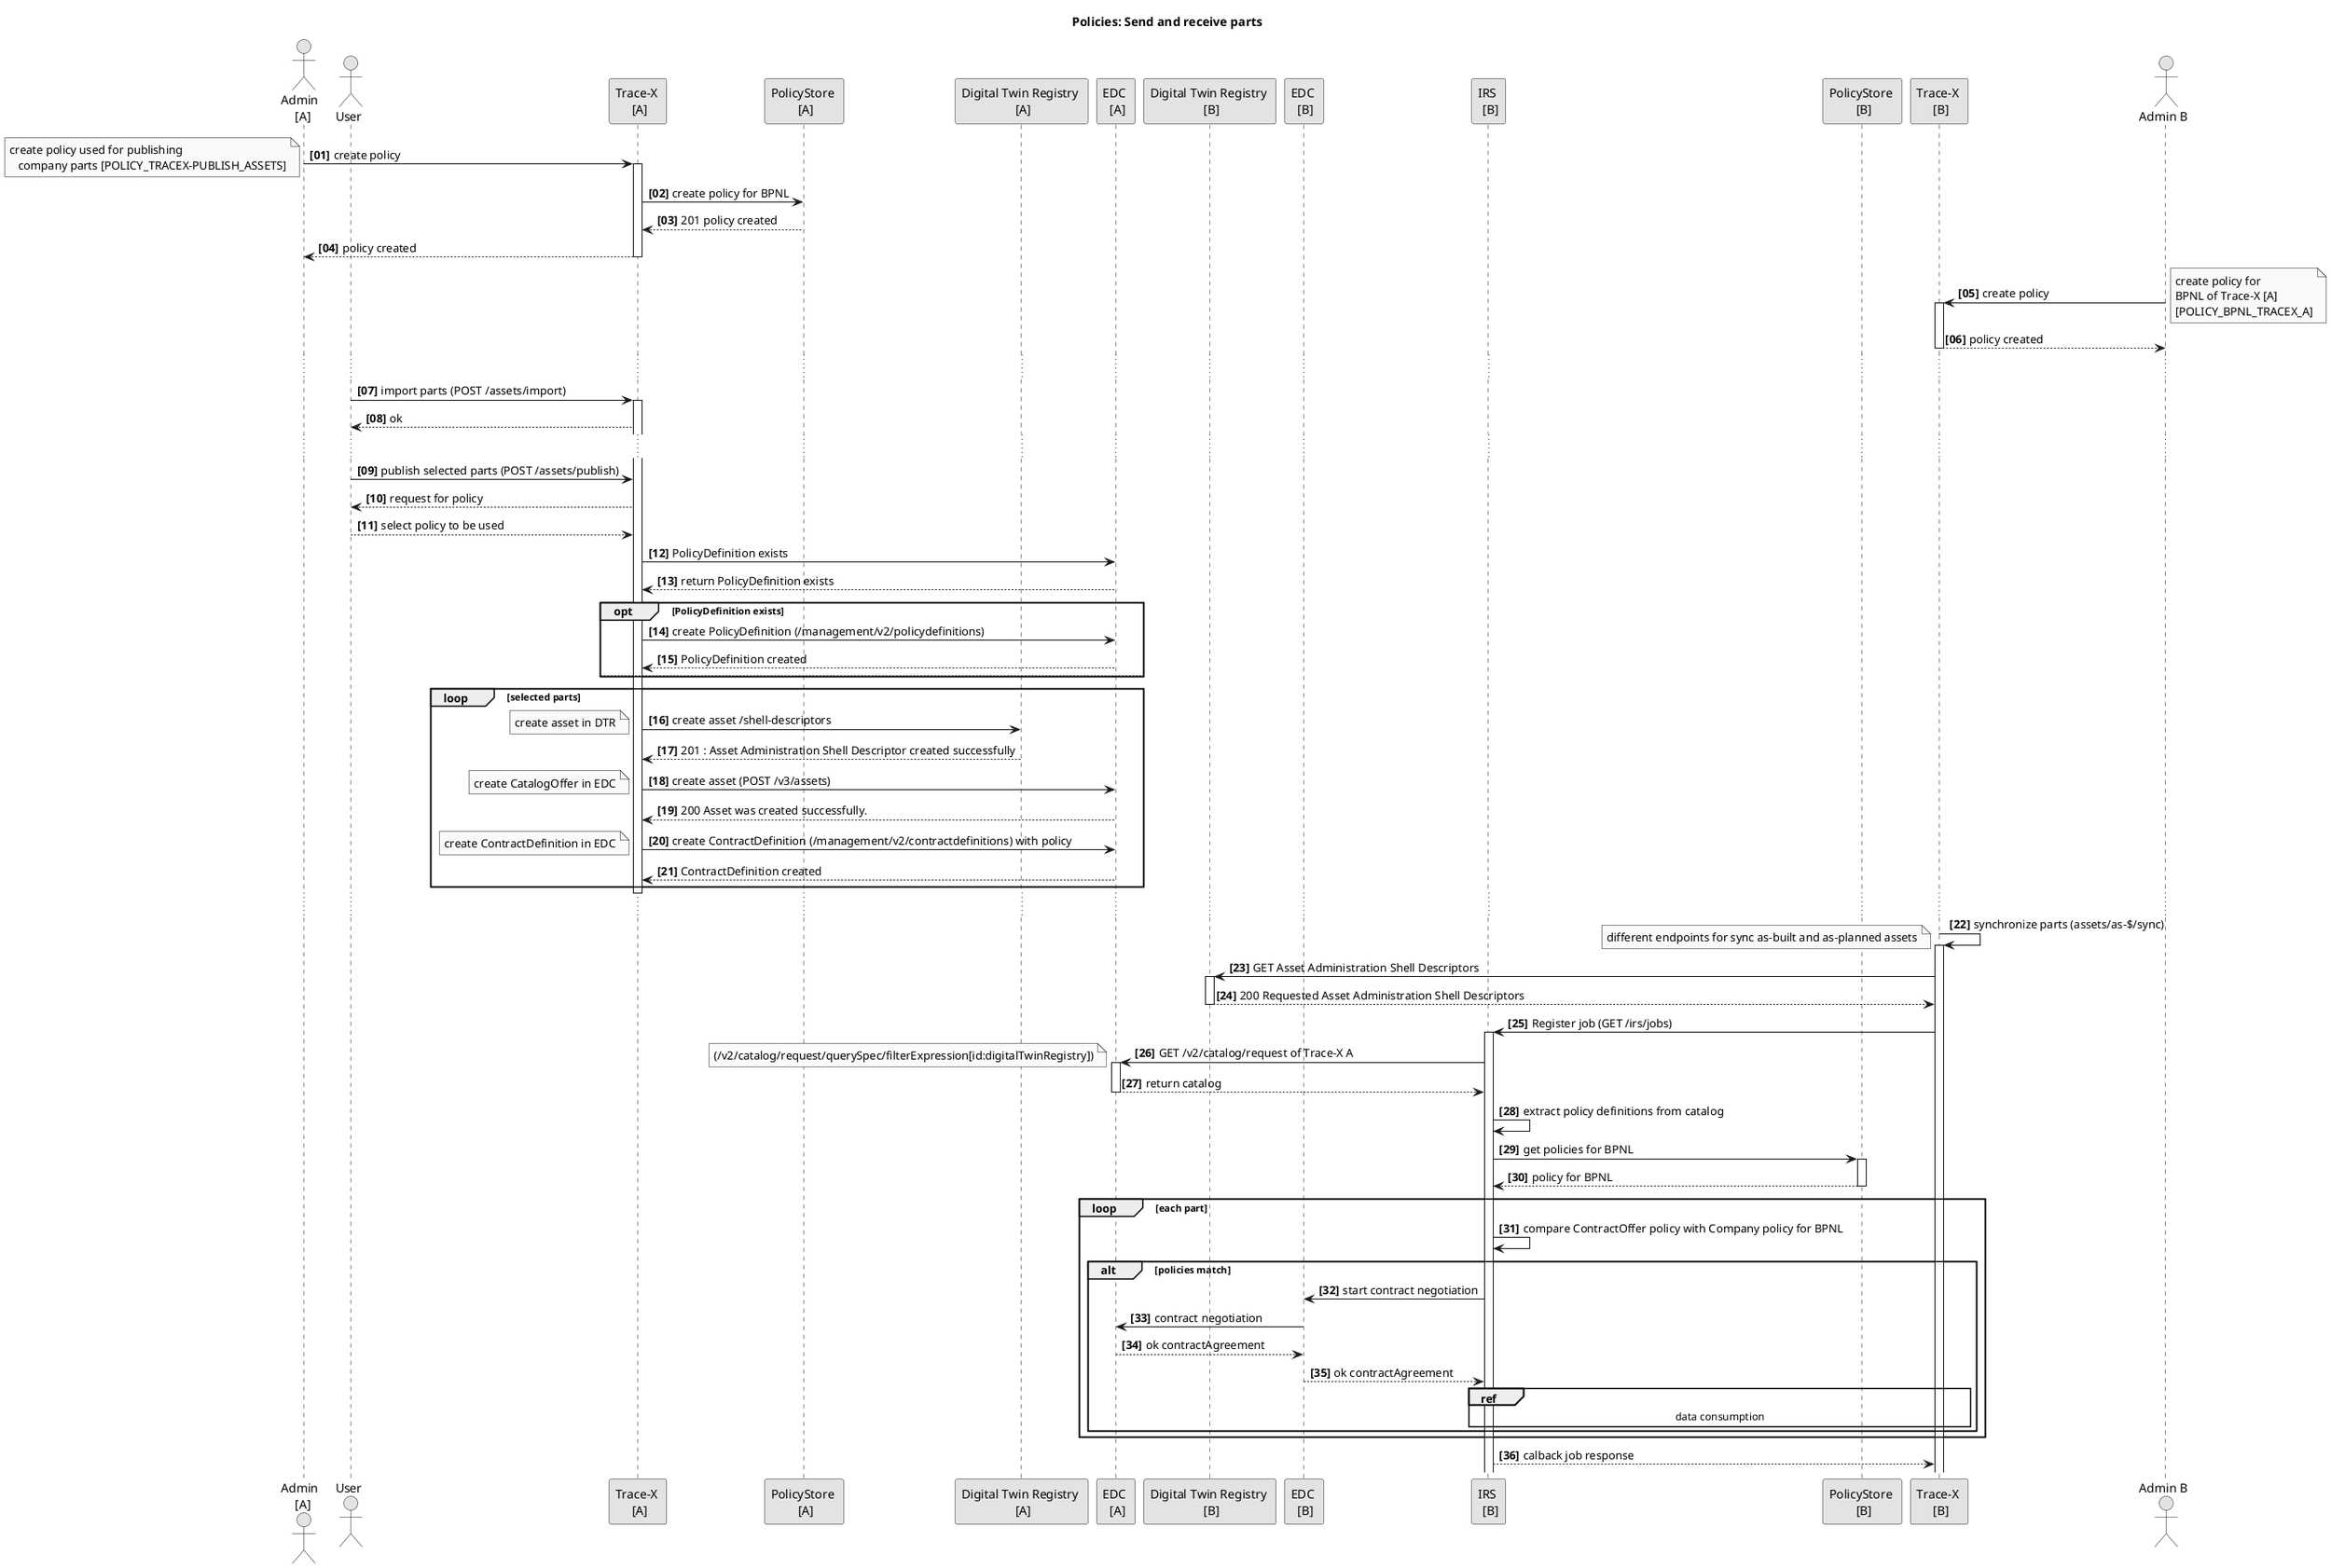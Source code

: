 @startuml

autonumber "<B>[00]"
skinparam monochrome true
skinparam shadowing false
skinparam defaultFontName "Architects daughter"
skinparam linetype ortho

title Policies: Send and receive parts

actor "Admin \n [A]" as AA
actor User
participant "Trace-X \n [A]" as TXA
participant "PolicyStore \n [A]" as PSA
participant "Digital Twin Registry \n [A]" as DTRA
participant "EDC \n [A]" as EDCA
participant "Digital Twin Registry \n [B]" as DTRB
participant "EDC \n [B]" as EDCB
participant "IRS \n [B]" as IRSB
participant "PolicyStore \n [B]" as PSB
participant "Trace-X \n [B]" as TXB
actor "Admin B" as AB

AA -> TXA: create policy
note left
    create policy used for publishing
       company parts [POLICY_TRACEX-PUBLISH_ASSETS]
end note
activate TXA
TXA -> PSA: create policy for BPNL
TXA <-- PSA: 201 policy created
AA <-- TXA: policy created
deactivate TXA

AB -> TXB: create policy
activate TXB


note right
    create policy for
    BPNL of Trace-X [A]
    [POLICY_BPNL_TRACEX_A]
end note
AB <-- TXB: policy created
deactivate TXB

...
User -> TXA: import parts (POST /assets/import)
activate TXA
User <-- TXA: ok
...

User -> TXA: publish selected parts (POST /assets/publish)

User <-- TXA: request for policy

User --> TXA: select policy to be used

TXA -> EDCA: PolicyDefinition exists
TXA <-- EDCA: return PolicyDefinition exists
opt PolicyDefinition exists
TXA -> EDCA: create PolicyDefinition (/management/v2/policydefinitions)
TXA <-- EDCA: PolicyDefinition created
else

end opt

loop selected parts

TXA -> DTRA: create asset /shell-descriptors
note left
    create asset in DTR
end note
TXA <-- DTRA: 201 : Asset Administration Shell Descriptor created successfully

TXA -> EDCA: create asset (POST /v3/assets)
note left
    create CatalogOffer in EDC
end note
TXA <-- EDCA: 200 Asset was created successfully.

TXA -> EDCA: create ContractDefinition (/management/v2/contractdefinitions) with policy
note left
    create ContractDefinition in EDC
end note
TXA <-- EDCA: ContractDefinition created

end


deactivate TXA
...
TXB -> TXB: synchronize parts (assets/as-$/sync)
note left
    different endpoints for sync as-built and as-planned assets
end note
activate TXB
TXB -> DTRB: GET Asset Administration Shell Descriptors
activate DTRB
TXB <-- DTRB: 200 Requested Asset Administration Shell Descriptors
deactivate DTRB

TXB -> IRSB: Register job (GET /irs/jobs)
activate IRSB
IRSB -> EDCA: GET /v2/catalog/request of Trace-X A
note left
    (/v2/catalog/request/querySpec/filterExpression[id:digitalTwinRegistry])
end note
activate EDCA
EDCA --> IRSB: return catalog
deactivate EDCA
IRSB -> IRSB: extract policy definitions from catalog
IRSB -> PSB:  get policies for BPNL

activate PSB
IRSB <-- PSB: policy for BPNL
deactivate PSB

loop each part
IRSB -> IRSB: compare ContractOffer policy with Company policy for BPNL
alt policies match
IRSB -> EDCB: start contract negotiation
EDCB -> EDCA:  contract negotiation
EDCB <-- EDCA: ok contractAgreement
IRSB <-- EDCB: ok contractAgreement
ref over IRSB, TXB: data consumption
end
end

TXB <-- IRSB : calback job response

@enduml
